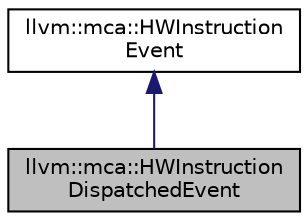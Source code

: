 digraph "llvm::mca::HWInstructionDispatchedEvent"
{
 // LATEX_PDF_SIZE
  bgcolor="transparent";
  edge [fontname="Helvetica",fontsize="10",labelfontname="Helvetica",labelfontsize="10"];
  node [fontname="Helvetica",fontsize="10",shape=record];
  Node1 [label="llvm::mca::HWInstruction\lDispatchedEvent",height=0.2,width=0.4,color="black", fillcolor="grey75", style="filled", fontcolor="black",tooltip=" "];
  Node2 -> Node1 [dir="back",color="midnightblue",fontsize="10",style="solid",fontname="Helvetica"];
  Node2 [label="llvm::mca::HWInstruction\lEvent",height=0.2,width=0.4,color="black",URL="$classllvm_1_1mca_1_1HWInstructionEvent.html",tooltip=" "];
}
